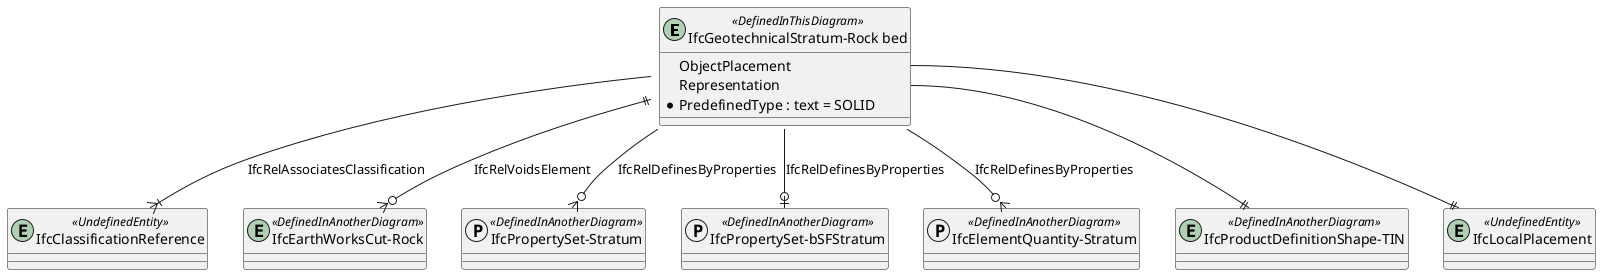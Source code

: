 @startuml 

entity "IfcGeotechnicalStratum-Rock bed" <<DefinedInThisDiagram>>
{
  ObjectPlacement
  Representation
  *PredefinedType : text = SOLID
}

entity IfcLocalPlacement <<UndefinedEntity>>
"IfcGeotechnicalStratum-Rock bed::ObjectPlacement" --|| IfcLocalPlacement

entity "IfcProductDefinitionShape-TIN" <<DefinedInAnotherDiagram>>
"IfcGeotechnicalStratum-Rock bed::Representation" --|| "IfcProductDefinitionShape-TIN"

entity IfcClassificationReference <<UndefinedEntity>>
"IfcGeotechnicalStratum-Rock bed" --|{ IfcClassificationReference : IfcRelAssociatesClassification

entity "IfcEarthWorksCut-Rock" <<DefinedInAnotherDiagram>>
"IfcGeotechnicalStratum-Rock bed" ||--o{ "IfcEarthWorksCut-Rock": IfcRelVoidsElement

protocol "IfcPropertySet-Stratum" <<DefinedInAnotherDiagram>>
protocol "IfcPropertySet-bSFStratum" <<DefinedInAnotherDiagram>>
protocol "IfcElementQuantity-Stratum" <<DefinedInAnotherDiagram>>

"IfcGeotechnicalStratum-Rock bed" --o| "IfcPropertySet-bSFStratum" : IfcRelDefinesByProperties
"IfcGeotechnicalStratum-Rock bed" --o{ "IfcPropertySet-Stratum" : IfcRelDefinesByProperties
"IfcGeotechnicalStratum-Rock bed" --o{ "IfcElementQuantity-Stratum" : IfcRelDefinesByProperties


@enduml
